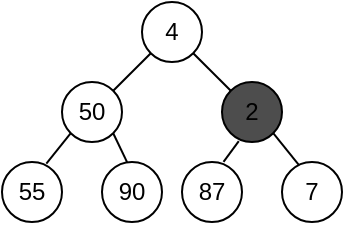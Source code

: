 <mxfile>
    <diagram id="or8YztS4tO6t_6USxnUJ" name="Page-1">
        <mxGraphModel dx="560" dy="635" grid="1" gridSize="10" guides="1" tooltips="1" connect="1" arrows="1" fold="1" page="1" pageScale="1" pageWidth="850" pageHeight="1100" math="0" shadow="0">
            <root>
                <mxCell id="0"/>
                <mxCell id="1" parent="0"/>
                <mxCell id="2" value="87" style="ellipse;whiteSpace=wrap;html=1;aspect=fixed;" parent="1" vertex="1">
                    <mxGeometry x="190" y="160" width="30" height="30" as="geometry"/>
                </mxCell>
                <mxCell id="3" style="edgeStyle=none;html=1;exitX=0.28;exitY=0.987;exitDx=0;exitDy=0;entryX=0.692;entryY=-0.003;entryDx=0;entryDy=0;entryPerimeter=0;endArrow=none;endFill=0;exitPerimeter=0;" parent="1" source="5" target="2" edge="1">
                    <mxGeometry relative="1" as="geometry"/>
                </mxCell>
                <mxCell id="4" style="edgeStyle=none;html=1;exitX=1;exitY=1;exitDx=0;exitDy=0;entryX=0.3;entryY=0.073;entryDx=0;entryDy=0;entryPerimeter=0;endArrow=none;endFill=0;" parent="1" source="5" target="14" edge="1">
                    <mxGeometry relative="1" as="geometry"/>
                </mxCell>
                <mxCell id="5" value="2" style="ellipse;whiteSpace=wrap;html=1;aspect=fixed;fillColor=#4D4D4D;" parent="1" vertex="1">
                    <mxGeometry x="210" y="120" width="30" height="30" as="geometry"/>
                </mxCell>
                <mxCell id="6" style="edgeStyle=none;html=1;exitX=0;exitY=1;exitDx=0;exitDy=0;entryX=1;entryY=0;entryDx=0;entryDy=0;endArrow=none;endFill=0;" parent="1" source="8" target="11" edge="1">
                    <mxGeometry relative="1" as="geometry"/>
                </mxCell>
                <mxCell id="7" style="edgeStyle=none;html=1;exitX=1;exitY=1;exitDx=0;exitDy=0;entryX=0;entryY=0;entryDx=0;entryDy=0;endArrow=none;endFill=0;" parent="1" source="8" target="5" edge="1">
                    <mxGeometry relative="1" as="geometry"/>
                </mxCell>
                <mxCell id="8" value="4" style="ellipse;whiteSpace=wrap;html=1;aspect=fixed;" parent="1" vertex="1">
                    <mxGeometry x="170" y="80" width="30" height="30" as="geometry"/>
                </mxCell>
                <mxCell id="9" style="edgeStyle=none;html=1;exitX=0;exitY=1;exitDx=0;exitDy=0;entryX=0.739;entryY=0.027;entryDx=0;entryDy=0;entryPerimeter=0;endArrow=none;endFill=0;" parent="1" source="11" target="13" edge="1">
                    <mxGeometry relative="1" as="geometry"/>
                </mxCell>
                <mxCell id="10" style="edgeStyle=none;html=1;exitX=1;exitY=1;exitDx=0;exitDy=0;entryX=0.418;entryY=0.003;entryDx=0;entryDy=0;entryPerimeter=0;endArrow=none;endFill=0;" parent="1" source="11" target="12" edge="1">
                    <mxGeometry relative="1" as="geometry"/>
                </mxCell>
                <mxCell id="11" value="50" style="ellipse;whiteSpace=wrap;html=1;aspect=fixed;" parent="1" vertex="1">
                    <mxGeometry x="130" y="120" width="30" height="30" as="geometry"/>
                </mxCell>
                <mxCell id="12" value="90" style="ellipse;whiteSpace=wrap;html=1;aspect=fixed;" parent="1" vertex="1">
                    <mxGeometry x="150" y="160" width="30" height="30" as="geometry"/>
                </mxCell>
                <mxCell id="13" value="55" style="ellipse;whiteSpace=wrap;html=1;aspect=fixed;" parent="1" vertex="1">
                    <mxGeometry x="100" y="160" width="30" height="30" as="geometry"/>
                </mxCell>
                <mxCell id="14" value="7" style="ellipse;whiteSpace=wrap;html=1;aspect=fixed;fillColor=default;" parent="1" vertex="1">
                    <mxGeometry x="240" y="160" width="30" height="30" as="geometry"/>
                </mxCell>
            </root>
        </mxGraphModel>
    </diagram>
</mxfile>